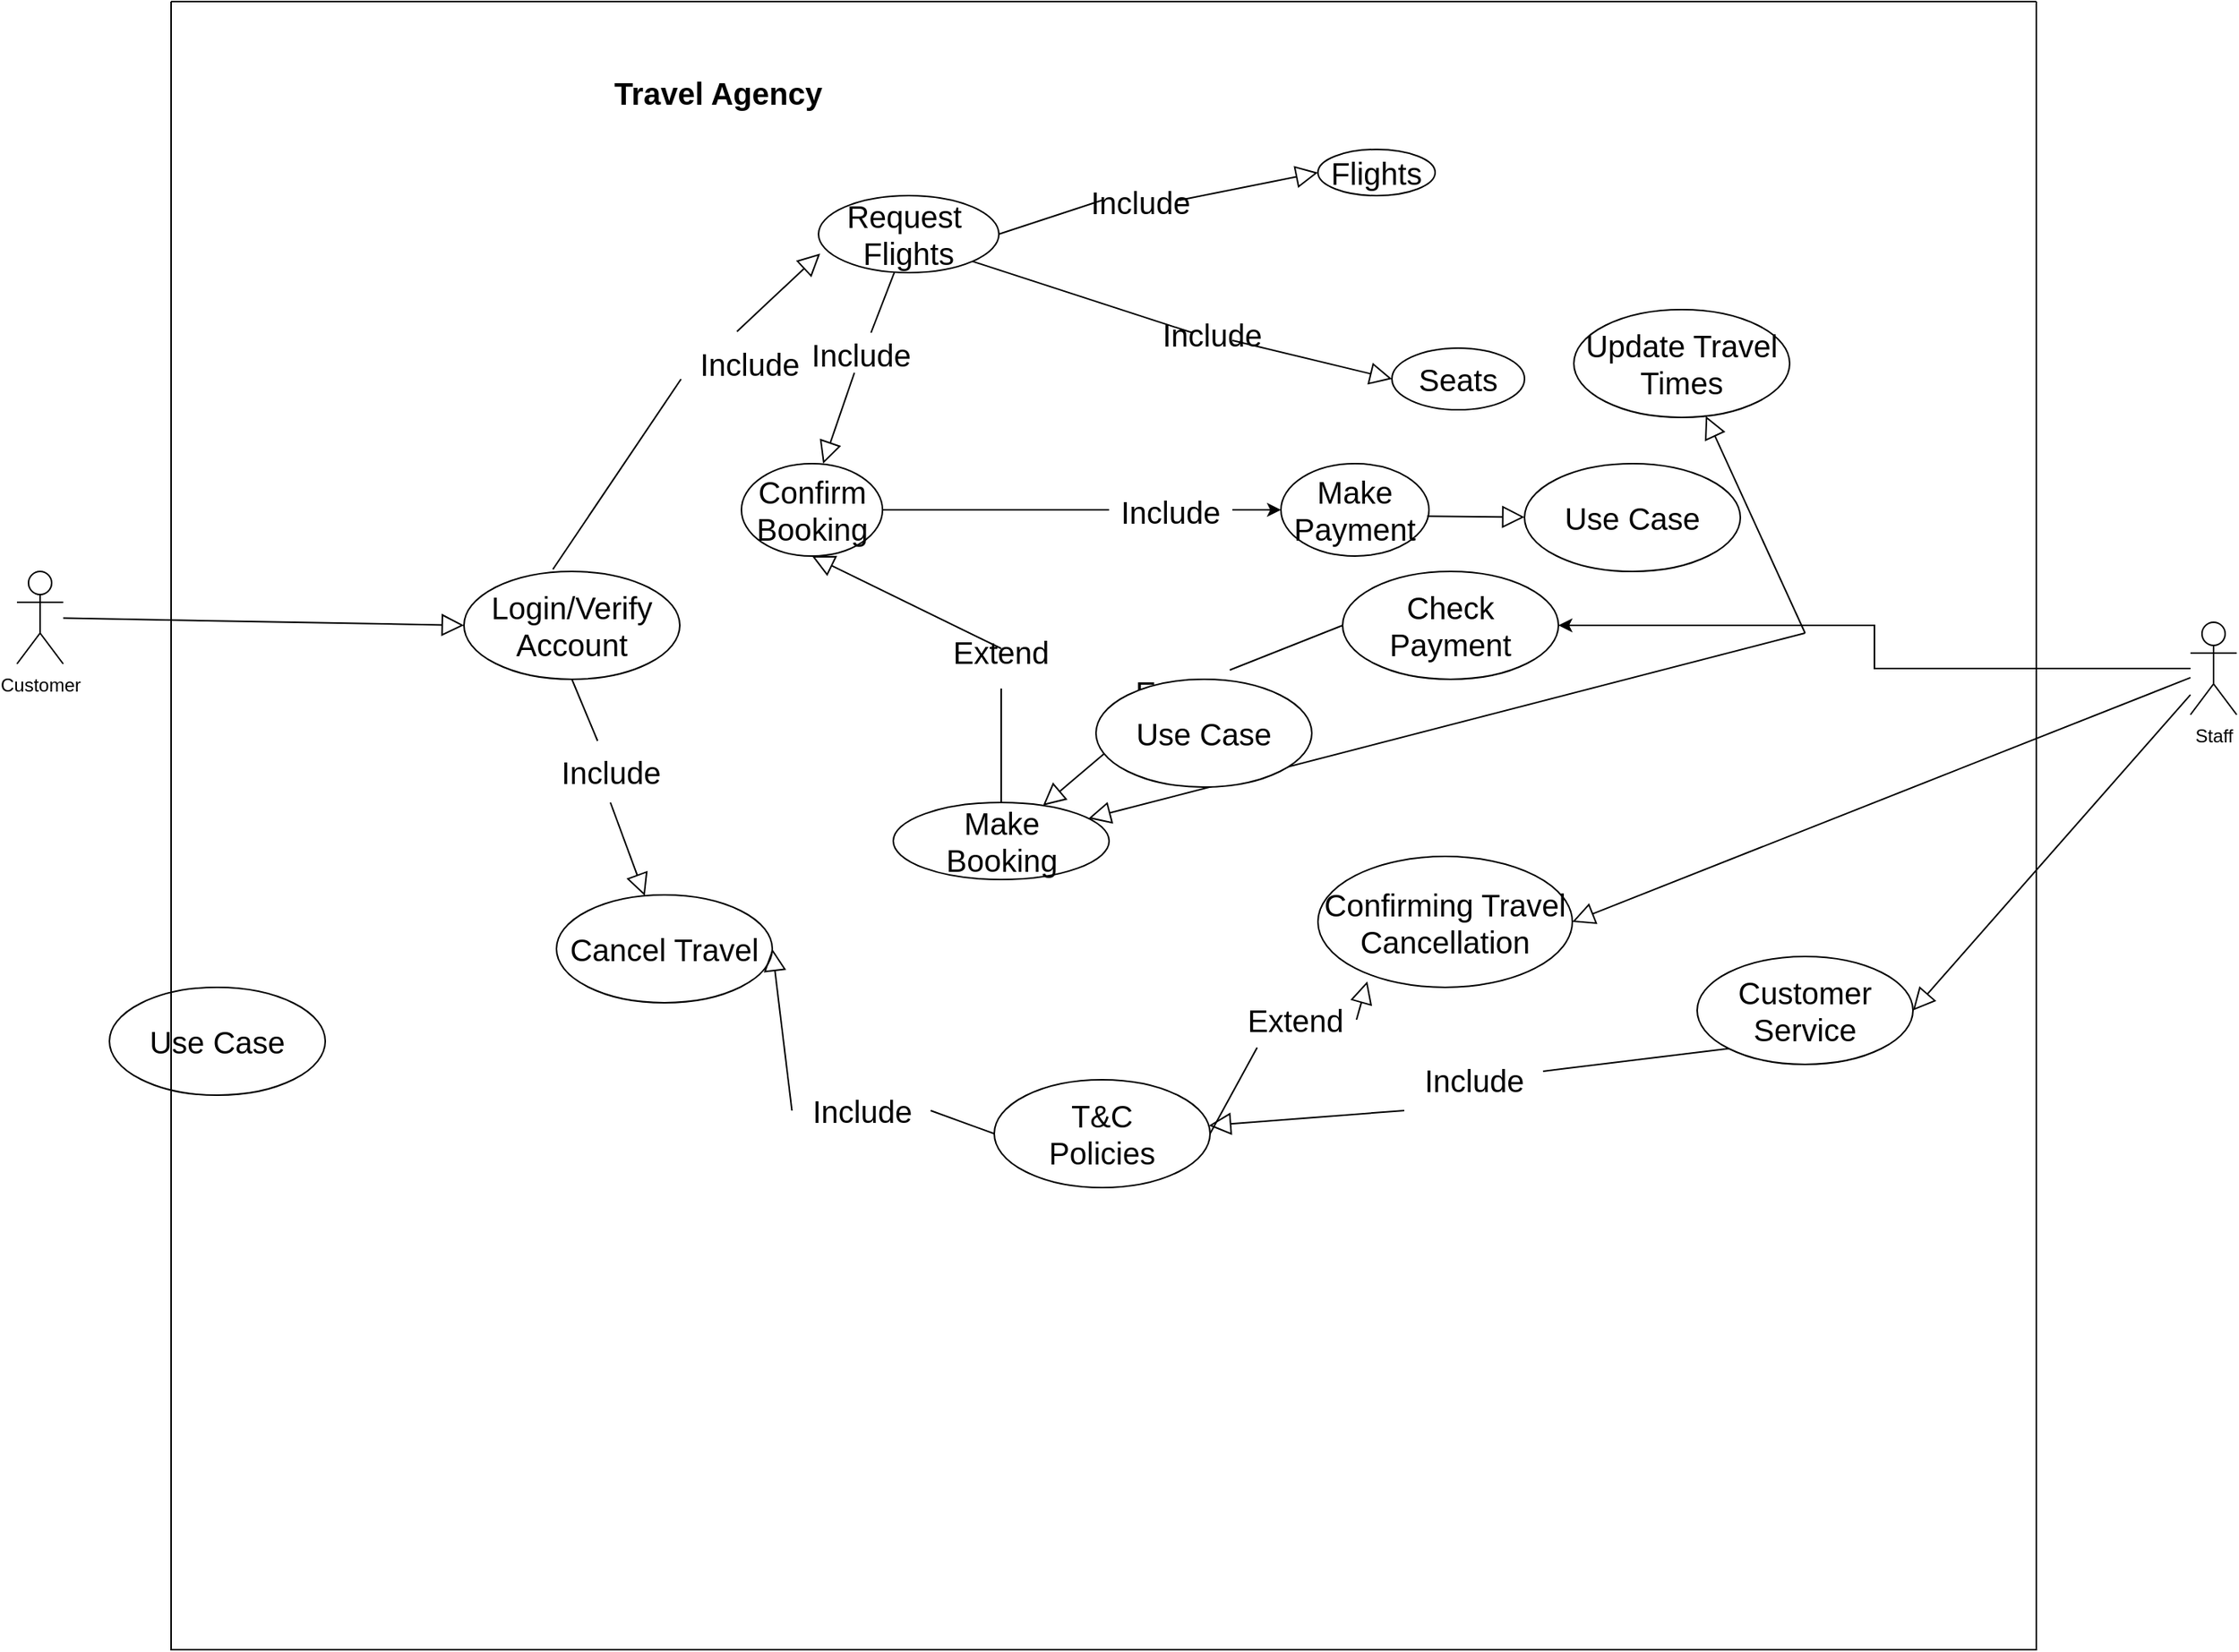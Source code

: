 <mxfile version="20.8.23" type="device"><diagram id="fAJ_GTpDFrazE4-i7eqI" name="Page-1"><mxGraphModel dx="1477" dy="1497" grid="1" gridSize="10" guides="1" tooltips="1" connect="1" arrows="1" fold="1" page="1" pageScale="1" pageWidth="827" pageHeight="1169" math="0" shadow="0"><root><mxCell id="0"/><mxCell id="1" parent="0"/><mxCell id="WChqjg8g7-wArqWucJSg-1" value="Customer" style="shape=umlActor;verticalLabelPosition=bottom;verticalAlign=top;html=1;outlineConnect=0;" vertex="1" parent="1"><mxGeometry x="-380" y="330" width="30" height="60" as="geometry"/></mxCell><mxCell id="WChqjg8g7-wArqWucJSg-13" style="edgeStyle=orthogonalEdgeStyle;rounded=0;orthogonalLoop=1;jettySize=auto;html=1;fontSize=20;entryX=1;entryY=0.5;entryDx=0;entryDy=0;" edge="1" parent="1" source="WChqjg8g7-wArqWucJSg-2" target="WChqjg8g7-wArqWucJSg-33"><mxGeometry relative="1" as="geometry"><mxPoint x="610" y="380" as="targetPoint"/></mxGeometry></mxCell><mxCell id="WChqjg8g7-wArqWucJSg-2" value="Staff&lt;br&gt;" style="shape=umlActor;verticalLabelPosition=bottom;verticalAlign=top;html=1;outlineConnect=0;" vertex="1" parent="1"><mxGeometry x="1030" y="363" width="30" height="60" as="geometry"/></mxCell><mxCell id="WChqjg8g7-wArqWucJSg-10" value="Travel Agency&#10;" style="text;align=center;fontStyle=1;verticalAlign=middle;spacingLeft=3;spacingRight=3;strokeColor=none;rotatable=0;points=[[0,0.5],[1,0.5]];portConstraint=eastwest;fontSize=20;" vertex="1" parent="1"><mxGeometry width="150" height="60" as="geometry"/></mxCell><mxCell id="WChqjg8g7-wArqWucJSg-11" value="Request&amp;nbsp;&lt;br&gt;Flights" style="ellipse;whiteSpace=wrap;html=1;fontSize=20;" vertex="1" parent="1"><mxGeometry x="140" y="86" width="117" height="50" as="geometry"/></mxCell><mxCell id="WChqjg8g7-wArqWucJSg-15" value="Seats" style="ellipse;whiteSpace=wrap;html=1;fontSize=20;" vertex="1" parent="1"><mxGeometry x="512" y="185" width="86" height="40" as="geometry"/></mxCell><mxCell id="WChqjg8g7-wArqWucJSg-16" value="Flights" style="ellipse;whiteSpace=wrap;html=1;fontSize=20;" vertex="1" parent="1"><mxGeometry x="464" y="56" width="76" height="30" as="geometry"/></mxCell><mxCell id="WChqjg8g7-wArqWucJSg-30" style="edgeStyle=orthogonalEdgeStyle;rounded=0;orthogonalLoop=1;jettySize=auto;html=1;entryX=0;entryY=0.5;entryDx=0;entryDy=0;fontSize=20;startArrow=none;" edge="1" parent="1" source="WChqjg8g7-wArqWucJSg-31" target="WChqjg8g7-wArqWucJSg-29"><mxGeometry relative="1" as="geometry"/></mxCell><mxCell id="WChqjg8g7-wArqWucJSg-17" value="Confirm Booking" style="ellipse;whiteSpace=wrap;html=1;fontSize=20;" vertex="1" parent="1"><mxGeometry x="90" y="260" width="91.5" height="60" as="geometry"/></mxCell><mxCell id="WChqjg8g7-wArqWucJSg-18" value="Login/Verify&lt;br&gt;Account&lt;br&gt;" style="ellipse;whiteSpace=wrap;html=1;fontSize=20;" vertex="1" parent="1"><mxGeometry x="-90" y="330" width="140" height="70" as="geometry"/></mxCell><mxCell id="WChqjg8g7-wArqWucJSg-33" value="Check Payment" style="ellipse;whiteSpace=wrap;html=1;fontSize=20;" vertex="1" parent="1"><mxGeometry x="480" y="330" width="140" height="70" as="geometry"/></mxCell><mxCell id="WChqjg8g7-wArqWucJSg-34" value="Make &lt;br&gt;Booking&lt;br&gt;" style="ellipse;whiteSpace=wrap;html=1;fontSize=20;" vertex="1" parent="1"><mxGeometry x="188.5" y="480" width="140" height="50" as="geometry"/></mxCell><mxCell id="WChqjg8g7-wArqWucJSg-35" value="Confirming Travel&lt;br&gt;Cancellation" style="ellipse;whiteSpace=wrap;html=1;fontSize=20;" vertex="1" parent="1"><mxGeometry x="464" y="515" width="165" height="85" as="geometry"/></mxCell><mxCell id="WChqjg8g7-wArqWucJSg-44" value="" style="edgeStyle=none;html=1;endArrow=block;endFill=0;endSize=12;verticalAlign=bottom;rounded=0;fontSize=20;" edge="1" parent="1" target="WChqjg8g7-wArqWucJSg-34"><mxGeometry width="160" relative="1" as="geometry"><mxPoint x="780" y="370" as="sourcePoint"/><mxPoint x="550" y="420" as="targetPoint"/></mxGeometry></mxCell><mxCell id="WChqjg8g7-wArqWucJSg-50" value="T&amp;amp;C&lt;br&gt;Policies" style="ellipse;whiteSpace=wrap;html=1;fontSize=20;" vertex="1" parent="1"><mxGeometry x="254" y="660" width="140" height="70" as="geometry"/></mxCell><mxCell id="WChqjg8g7-wArqWucJSg-51" value="Use Case" style="ellipse;whiteSpace=wrap;html=1;fontSize=20;" vertex="1" parent="1"><mxGeometry x="-320" y="600" width="140" height="70" as="geometry"/></mxCell><mxCell id="WChqjg8g7-wArqWucJSg-55" value="Cancel Travel" style="ellipse;whiteSpace=wrap;html=1;fontSize=20;" vertex="1" parent="1"><mxGeometry x="-30" y="540" width="140" height="70" as="geometry"/></mxCell><mxCell id="WChqjg8g7-wArqWucJSg-56" value="Customer Service" style="ellipse;whiteSpace=wrap;html=1;fontSize=20;" vertex="1" parent="1"><mxGeometry x="710" y="580" width="140" height="70" as="geometry"/></mxCell><mxCell id="WChqjg8g7-wArqWucJSg-57" value="Update Travel&lt;br&gt;Times" style="ellipse;whiteSpace=wrap;html=1;fontSize=20;" vertex="1" parent="1"><mxGeometry x="630" y="160" width="140" height="70" as="geometry"/></mxCell><mxCell id="WChqjg8g7-wArqWucJSg-60" value="" style="edgeStyle=none;html=1;endArrow=block;endFill=0;endSize=12;verticalAlign=bottom;rounded=0;fontSize=20;entryX=0;entryY=0.5;entryDx=0;entryDy=0;" edge="1" parent="1" source="WChqjg8g7-wArqWucJSg-1" target="WChqjg8g7-wArqWucJSg-18"><mxGeometry width="160" relative="1" as="geometry"><mxPoint x="1125" y="640" as="sourcePoint"/><mxPoint x="660" y="760" as="targetPoint"/></mxGeometry></mxCell><mxCell id="WChqjg8g7-wArqWucJSg-61" value="" style="edgeStyle=none;html=1;endArrow=block;endFill=0;endSize=12;verticalAlign=bottom;rounded=0;fontSize=20;" edge="1" parent="1" target="WChqjg8g7-wArqWucJSg-57"><mxGeometry width="160" relative="1" as="geometry"><mxPoint x="780" y="370" as="sourcePoint"/><mxPoint x="390" y="410" as="targetPoint"/></mxGeometry></mxCell><mxCell id="WChqjg8g7-wArqWucJSg-62" value="" style="edgeStyle=none;html=1;endArrow=block;endFill=0;endSize=12;verticalAlign=bottom;rounded=0;fontSize=20;entryX=1;entryY=0.5;entryDx=0;entryDy=0;" edge="1" parent="1" source="WChqjg8g7-wArqWucJSg-2" target="WChqjg8g7-wArqWucJSg-35"><mxGeometry width="160" relative="1" as="geometry"><mxPoint x="780" y="426" as="sourcePoint"/><mxPoint x="315" y="546" as="targetPoint"/></mxGeometry></mxCell><mxCell id="WChqjg8g7-wArqWucJSg-63" value="" style="edgeStyle=none;html=1;endArrow=block;endFill=0;endSize=12;verticalAlign=bottom;rounded=0;fontSize=20;entryX=1;entryY=0.5;entryDx=0;entryDy=0;" edge="1" parent="1" source="WChqjg8g7-wArqWucJSg-2" target="WChqjg8g7-wArqWucJSg-56"><mxGeometry width="160" relative="1" as="geometry"><mxPoint x="1075" y="605" as="sourcePoint"/><mxPoint x="610" y="725" as="targetPoint"/></mxGeometry></mxCell><mxCell id="WChqjg8g7-wArqWucJSg-64" value="" style="edgeStyle=none;html=1;endArrow=block;endFill=0;endSize=12;verticalAlign=bottom;rounded=0;fontSize=20;exitX=0.5;exitY=1;exitDx=0;exitDy=0;startArrow=none;" edge="1" parent="1" source="WChqjg8g7-wArqWucJSg-84" target="WChqjg8g7-wArqWucJSg-55"><mxGeometry width="160" relative="1" as="geometry"><mxPoint x="1145" y="660" as="sourcePoint"/><mxPoint x="680" y="780" as="targetPoint"/></mxGeometry></mxCell><mxCell id="WChqjg8g7-wArqWucJSg-67" value="" style="edgeStyle=orthogonalEdgeStyle;rounded=0;orthogonalLoop=1;jettySize=auto;html=1;entryX=0;entryY=0.5;entryDx=0;entryDy=0;fontSize=20;endArrow=none;" edge="1" parent="1" source="WChqjg8g7-wArqWucJSg-17" target="WChqjg8g7-wArqWucJSg-31"><mxGeometry relative="1" as="geometry"><mxPoint x="304" y="290" as="sourcePoint"/><mxPoint x="468" y="290" as="targetPoint"/></mxGeometry></mxCell><mxCell id="WChqjg8g7-wArqWucJSg-31" value="Include" style="text;align=center;fontStyle=0;verticalAlign=middle;spacingLeft=3;spacingRight=3;strokeColor=none;rotatable=0;points=[[0,0.5],[1,0.5]];portConstraint=eastwest;fontSize=20;" vertex="1" parent="1"><mxGeometry x="328.5" y="277" width="80" height="26" as="geometry"/></mxCell><mxCell id="WChqjg8g7-wArqWucJSg-70" value="" style="edgeStyle=none;html=1;endArrow=block;endFill=0;endSize=12;verticalAlign=bottom;rounded=0;fontSize=20;startArrow=none;" edge="1" parent="1" source="WChqjg8g7-wArqWucJSg-41" target="WChqjg8g7-wArqWucJSg-34"><mxGeometry width="160" relative="1" as="geometry"><mxPoint x="588" y="480" as="sourcePoint"/><mxPoint x="123" y="600" as="targetPoint"/></mxGeometry></mxCell><mxCell id="WChqjg8g7-wArqWucJSg-71" value="" style="edgeStyle=none;html=1;endArrow=block;endFill=0;endSize=12;verticalAlign=bottom;rounded=0;fontSize=20;exitX=0.5;exitY=0;exitDx=0;exitDy=0;entryX=0.5;entryY=1;entryDx=0;entryDy=0;startArrow=none;" edge="1" parent="1" source="WChqjg8g7-wArqWucJSg-78" target="WChqjg8g7-wArqWucJSg-17"><mxGeometry width="160" relative="1" as="geometry"><mxPoint x="290" y="445" as="sourcePoint"/><mxPoint x="-175" y="565" as="targetPoint"/></mxGeometry></mxCell><mxCell id="WChqjg8g7-wArqWucJSg-72" value="" style="edgeStyle=none;html=1;endArrow=block;endFill=0;endSize=12;verticalAlign=bottom;rounded=0;fontSize=20;exitX=0;exitY=0.5;exitDx=0;exitDy=0;entryX=1;entryY=0.5;entryDx=0;entryDy=0;startArrow=none;" edge="1" parent="1" source="WChqjg8g7-wArqWucJSg-88" target="WChqjg8g7-wArqWucJSg-55"><mxGeometry width="160" relative="1" as="geometry"><mxPoint x="535" y="780" as="sourcePoint"/><mxPoint x="70" y="900" as="targetPoint"/></mxGeometry></mxCell><mxCell id="WChqjg8g7-wArqWucJSg-73" value="" style="edgeStyle=none;html=1;endArrow=block;endFill=0;endSize=12;verticalAlign=bottom;rounded=0;fontSize=20;exitX=1;exitY=0.5;exitDx=0;exitDy=0;entryX=0.194;entryY=0.954;entryDx=0;entryDy=0;entryPerimeter=0;startArrow=none;" edge="1" parent="1" source="WChqjg8g7-wArqWucJSg-87" target="WChqjg8g7-wArqWucJSg-35"><mxGeometry width="160" relative="1" as="geometry"><mxPoint x="665" y="770" as="sourcePoint"/><mxPoint x="490" y="820" as="targetPoint"/></mxGeometry></mxCell><mxCell id="WChqjg8g7-wArqWucJSg-74" value="" style="edgeStyle=none;html=1;endArrow=block;endFill=0;endSize=12;verticalAlign=bottom;rounded=0;fontSize=20;exitX=1;exitY=1;exitDx=0;exitDy=0;entryX=0;entryY=0.5;entryDx=0;entryDy=0;startArrow=none;" edge="1" parent="1" source="WChqjg8g7-wArqWucJSg-25" target="WChqjg8g7-wArqWucJSg-15"><mxGeometry width="160" relative="1" as="geometry"><mxPoint x="1175" y="760" as="sourcePoint"/><mxPoint x="710" y="880" as="targetPoint"/></mxGeometry></mxCell><mxCell id="WChqjg8g7-wArqWucJSg-77" value="" style="edgeStyle=none;html=1;endArrow=none;endFill=0;endSize=12;verticalAlign=bottom;rounded=0;fontSize=20;exitX=0;exitY=0.5;exitDx=0;exitDy=0;" edge="1" parent="1" source="WChqjg8g7-wArqWucJSg-33" target="WChqjg8g7-wArqWucJSg-41"><mxGeometry width="160" relative="1" as="geometry"><mxPoint x="293" y="483" as="sourcePoint"/><mxPoint x="430" y="390" as="targetPoint"/></mxGeometry></mxCell><mxCell id="WChqjg8g7-wArqWucJSg-41" value="Extent" style="text;align=center;fontStyle=0;verticalAlign=middle;spacingLeft=3;spacingRight=3;strokeColor=none;rotatable=0;points=[[0,0.5],[1,0.5]];portConstraint=eastwest;fontSize=20;" vertex="1" parent="1"><mxGeometry x="334" y="394" width="80" height="26" as="geometry"/></mxCell><mxCell id="WChqjg8g7-wArqWucJSg-81" value="" style="edgeStyle=none;html=1;endArrow=none;endFill=0;endSize=12;verticalAlign=bottom;rounded=0;fontSize=20;exitX=0.5;exitY=0;exitDx=0;exitDy=0;entryX=0.5;entryY=1;entryDx=0;entryDy=0;" edge="1" parent="1" source="WChqjg8g7-wArqWucJSg-34" target="WChqjg8g7-wArqWucJSg-78"><mxGeometry width="160" relative="1" as="geometry"><mxPoint x="259" y="480" as="sourcePoint"/><mxPoint x="259" y="320" as="targetPoint"/></mxGeometry></mxCell><mxCell id="WChqjg8g7-wArqWucJSg-78" value="Extend&#10;" style="text;align=center;fontStyle=0;verticalAlign=middle;spacingLeft=3;spacingRight=3;strokeColor=none;rotatable=0;points=[[0,0.5],[1,0.5]];portConstraint=eastwest;fontSize=20;" vertex="1" parent="1"><mxGeometry x="218.5" y="380" width="80" height="26" as="geometry"/></mxCell><mxCell id="WChqjg8g7-wArqWucJSg-89" value="" style="edgeStyle=none;html=1;endArrow=none;endFill=0;endSize=12;verticalAlign=bottom;rounded=0;fontSize=20;exitX=0;exitY=0.5;exitDx=0;exitDy=0;entryX=1;entryY=0.5;entryDx=0;entryDy=0;" edge="1" parent="1" source="WChqjg8g7-wArqWucJSg-50" target="WChqjg8g7-wArqWucJSg-88"><mxGeometry width="160" relative="1" as="geometry"><mxPoint x="290" y="655" as="sourcePoint"/><mxPoint x="70" y="735" as="targetPoint"/></mxGeometry></mxCell><mxCell id="WChqjg8g7-wArqWucJSg-88" value="Include&lt;br&gt;" style="text;html=1;align=center;verticalAlign=middle;resizable=0;points=[];autosize=1;strokeColor=none;fillColor=none;fontSize=20;" vertex="1" parent="1"><mxGeometry x="122.75" y="660" width="90" height="40" as="geometry"/></mxCell><mxCell id="WChqjg8g7-wArqWucJSg-90" value="" style="edgeStyle=none;html=1;endArrow=none;endFill=0;endSize=12;verticalAlign=bottom;rounded=0;fontSize=20;exitX=1;exitY=0.5;exitDx=0;exitDy=0;entryX=0.194;entryY=0.954;entryDx=0;entryDy=0;entryPerimeter=0;" edge="1" parent="1" source="WChqjg8g7-wArqWucJSg-50" target="WChqjg8g7-wArqWucJSg-87"><mxGeometry width="160" relative="1" as="geometry"><mxPoint x="430" y="655" as="sourcePoint"/><mxPoint x="492" y="596" as="targetPoint"/></mxGeometry></mxCell><mxCell id="WChqjg8g7-wArqWucJSg-87" value="Extend&lt;br&gt;" style="text;html=1;align=center;verticalAlign=middle;resizable=0;points=[];autosize=1;strokeColor=none;fillColor=none;fontSize=20;" vertex="1" parent="1"><mxGeometry x="409" y="601" width="80" height="40" as="geometry"/></mxCell><mxCell id="WChqjg8g7-wArqWucJSg-92" value="" style="edgeStyle=none;html=1;endArrow=block;endFill=0;endSize=12;verticalAlign=bottom;rounded=0;fontSize=20;exitX=1;exitY=0.5;exitDx=0;exitDy=0;entryX=0;entryY=0.5;entryDx=0;entryDy=0;startArrow=none;" edge="1" parent="1" source="WChqjg8g7-wArqWucJSg-26" target="WChqjg8g7-wArqWucJSg-16"><mxGeometry width="160" relative="1" as="geometry"><mxPoint x="12.5" y="56" as="sourcePoint"/><mxPoint x="-452.5" y="176" as="targetPoint"/></mxGeometry></mxCell><mxCell id="WChqjg8g7-wArqWucJSg-94" value="" style="edgeStyle=none;html=1;endArrow=block;endFill=0;endSize=12;verticalAlign=bottom;rounded=0;fontSize=20;exitX=0;exitY=1;exitDx=0;exitDy=0;startArrow=none;" edge="1" parent="1" source="WChqjg8g7-wArqWucJSg-86" target="WChqjg8g7-wArqWucJSg-50"><mxGeometry width="160" relative="1" as="geometry"><mxPoint x="769" y="870" as="sourcePoint"/><mxPoint x="304" y="990" as="targetPoint"/></mxGeometry></mxCell><mxCell id="WChqjg8g7-wArqWucJSg-96" value="" style="edgeStyle=none;html=1;endArrow=block;endFill=0;endSize=12;verticalAlign=bottom;rounded=0;fontSize=20;exitX=0.412;exitY=-0.02;exitDx=0;exitDy=0;exitPerimeter=0;entryX=0.009;entryY=0.753;entryDx=0;entryDy=0;entryPerimeter=0;startArrow=none;" edge="1" parent="1" source="WChqjg8g7-wArqWucJSg-85" target="WChqjg8g7-wArqWucJSg-11"><mxGeometry width="160" relative="1" as="geometry"><mxPoint x="-85" y="394" as="sourcePoint"/><mxPoint x="-550" y="514" as="targetPoint"/></mxGeometry></mxCell><mxCell id="WChqjg8g7-wArqWucJSg-97" value="" style="edgeStyle=none;html=1;endArrow=block;endFill=0;endSize=12;verticalAlign=bottom;rounded=0;fontSize=20;entryX=0.579;entryY=0;entryDx=0;entryDy=0;entryPerimeter=0;startArrow=none;" edge="1" parent="1" source="WChqjg8g7-wArqWucJSg-104" target="WChqjg8g7-wArqWucJSg-17"><mxGeometry width="160" relative="1" as="geometry"><mxPoint x="110" y="740" as="sourcePoint"/><mxPoint x="-355" y="860" as="targetPoint"/></mxGeometry></mxCell><mxCell id="WChqjg8g7-wArqWucJSg-98" value="" style="edgeStyle=none;html=1;endArrow=none;endFill=0;endSize=12;verticalAlign=bottom;rounded=0;fontSize=20;exitX=1;exitY=0.5;exitDx=0;exitDy=0;entryX=0;entryY=0.5;entryDx=0;entryDy=0;" edge="1" parent="1" source="WChqjg8g7-wArqWucJSg-11" target="WChqjg8g7-wArqWucJSg-26"><mxGeometry width="160" relative="1" as="geometry"><mxPoint x="257" y="111" as="sourcePoint"/><mxPoint x="464" y="71" as="targetPoint"/></mxGeometry></mxCell><mxCell id="WChqjg8g7-wArqWucJSg-26" value="Include" style="text;align=center;fontStyle=0;verticalAlign=middle;spacingLeft=3;spacingRight=3;strokeColor=none;rotatable=0;points=[[0,0.5],[1,0.5]];portConstraint=eastwest;fontSize=20;" vertex="1" parent="1"><mxGeometry x="324" y="86" width="50" height="6" as="geometry"/></mxCell><mxCell id="WChqjg8g7-wArqWucJSg-99" value="" style="edgeStyle=none;html=1;endArrow=none;endFill=0;endSize=12;verticalAlign=bottom;rounded=0;fontSize=20;exitX=1;exitY=1;exitDx=0;exitDy=0;entryX=0;entryY=0.5;entryDx=0;entryDy=0;" edge="1" parent="1" source="WChqjg8g7-wArqWucJSg-11" target="WChqjg8g7-wArqWucJSg-25"><mxGeometry width="160" relative="1" as="geometry"><mxPoint x="240" y="129" as="sourcePoint"/><mxPoint x="512" y="205" as="targetPoint"/></mxGeometry></mxCell><mxCell id="WChqjg8g7-wArqWucJSg-25" value="Include" style="text;align=center;fontStyle=0;verticalAlign=middle;spacingLeft=3;spacingRight=3;strokeColor=none;rotatable=0;points=[[0,0.5],[1,0.5]];portConstraint=eastwest;fontSize=20;" vertex="1" parent="1"><mxGeometry x="382.5" y="170" width="26" height="10" as="geometry"/></mxCell><mxCell id="WChqjg8g7-wArqWucJSg-100" value="" style="edgeStyle=none;html=1;endArrow=none;endFill=0;endSize=12;verticalAlign=bottom;rounded=0;fontSize=20;exitX=0;exitY=1;exitDx=0;exitDy=0;" edge="1" parent="1" source="WChqjg8g7-wArqWucJSg-56" target="WChqjg8g7-wArqWucJSg-86"><mxGeometry width="160" relative="1" as="geometry"><mxPoint x="730" y="639" as="sourcePoint"/><mxPoint x="392" y="686" as="targetPoint"/></mxGeometry></mxCell><mxCell id="WChqjg8g7-wArqWucJSg-86" value="Include&lt;br&gt;" style="text;html=1;align=center;verticalAlign=middle;resizable=0;points=[];autosize=1;strokeColor=none;fillColor=none;fontSize=20;" vertex="1" parent="1"><mxGeometry x="520" y="640" width="90" height="40" as="geometry"/></mxCell><mxCell id="WChqjg8g7-wArqWucJSg-101" value="" style="edgeStyle=none;html=1;endArrow=none;endFill=0;endSize=12;verticalAlign=bottom;rounded=0;fontSize=20;exitX=0.412;exitY=-0.02;exitDx=0;exitDy=0;exitPerimeter=0;entryX=0.009;entryY=0.753;entryDx=0;entryDy=0;entryPerimeter=0;" edge="1" parent="1" source="WChqjg8g7-wArqWucJSg-18" target="WChqjg8g7-wArqWucJSg-85"><mxGeometry width="160" relative="1" as="geometry"><mxPoint x="40" y="279" as="sourcePoint"/><mxPoint x="141" y="124" as="targetPoint"/></mxGeometry></mxCell><mxCell id="WChqjg8g7-wArqWucJSg-85" value="Include&lt;br&gt;" style="text;html=1;align=center;verticalAlign=middle;resizable=0;points=[];autosize=1;strokeColor=none;fillColor=none;fontSize=20;" vertex="1" parent="1"><mxGeometry x="50" y="175" width="90" height="40" as="geometry"/></mxCell><mxCell id="WChqjg8g7-wArqWucJSg-103" value="" style="edgeStyle=none;html=1;endArrow=none;endFill=0;endSize=12;verticalAlign=bottom;rounded=0;fontSize=20;exitX=0.5;exitY=1;exitDx=0;exitDy=0;" edge="1" parent="1" source="WChqjg8g7-wArqWucJSg-18" target="WChqjg8g7-wArqWucJSg-84"><mxGeometry width="160" relative="1" as="geometry"><mxPoint x="-20" y="400" as="sourcePoint"/><mxPoint x="28" y="541" as="targetPoint"/></mxGeometry></mxCell><mxCell id="WChqjg8g7-wArqWucJSg-84" value="Include&lt;br&gt;" style="text;html=1;align=center;verticalAlign=middle;resizable=0;points=[];autosize=1;strokeColor=none;fillColor=none;fontSize=20;" vertex="1" parent="1"><mxGeometry x="-40" y="440" width="90" height="40" as="geometry"/></mxCell><mxCell id="WChqjg8g7-wArqWucJSg-105" value="" style="edgeStyle=none;html=1;endArrow=none;endFill=0;endSize=12;verticalAlign=bottom;rounded=0;fontSize=20;entryX=0.579;entryY=0;entryDx=0;entryDy=0;entryPerimeter=0;" edge="1" parent="1" source="WChqjg8g7-wArqWucJSg-11" target="WChqjg8g7-wArqWucJSg-104"><mxGeometry width="160" relative="1" as="geometry"><mxPoint x="189" y="136" as="sourcePoint"/><mxPoint x="143" y="260" as="targetPoint"/></mxGeometry></mxCell><mxCell id="WChqjg8g7-wArqWucJSg-104" value="Include" style="text;align=center;fontStyle=0;verticalAlign=middle;spacingLeft=3;spacingRight=3;strokeColor=none;rotatable=0;points=[[0,0.5],[1,0.5]];portConstraint=eastwest;fontSize=20;" vertex="1" parent="1"><mxGeometry x="127.75" y="175" width="80" height="26" as="geometry"/></mxCell><mxCell id="WChqjg8g7-wArqWucJSg-107" value="" style="swimlane;startSize=0;fontSize=20;" vertex="1" parent="1"><mxGeometry x="-280" y="-40" width="1210" height="1070" as="geometry"/></mxCell><mxCell id="WChqjg8g7-wArqWucJSg-29" value="Make Payment" style="ellipse;whiteSpace=wrap;html=1;fontSize=20;" vertex="1" parent="WChqjg8g7-wArqWucJSg-107"><mxGeometry x="720" y="300" width="96" height="60" as="geometry"/></mxCell><mxCell id="WChqjg8g7-wArqWucJSg-52" value="Use Case" style="ellipse;whiteSpace=wrap;html=1;fontSize=20;" vertex="1" parent="WChqjg8g7-wArqWucJSg-107"><mxGeometry x="878" y="300" width="140" height="70" as="geometry"/></mxCell><mxCell id="WChqjg8g7-wArqWucJSg-110" value="" style="edgeStyle=none;html=1;endArrow=block;endFill=0;endSize=12;verticalAlign=bottom;rounded=0;fontSize=20;exitX=0.988;exitY=0.569;exitDx=0;exitDy=0;exitPerimeter=0;" edge="1" parent="WChqjg8g7-wArqWucJSg-107" source="WChqjg8g7-wArqWucJSg-29" target="WChqjg8g7-wArqWucJSg-52"><mxGeometry width="160" relative="1" as="geometry"><mxPoint x="1070" y="420" as="sourcePoint"/><mxPoint x="605" y="540" as="targetPoint"/></mxGeometry></mxCell><mxCell id="WChqjg8g7-wArqWucJSg-109" value="Use Case" style="ellipse;whiteSpace=wrap;html=1;fontSize=20;" vertex="1" parent="1"><mxGeometry x="320" y="400" width="140" height="70" as="geometry"/></mxCell></root></mxGraphModel></diagram></mxfile>